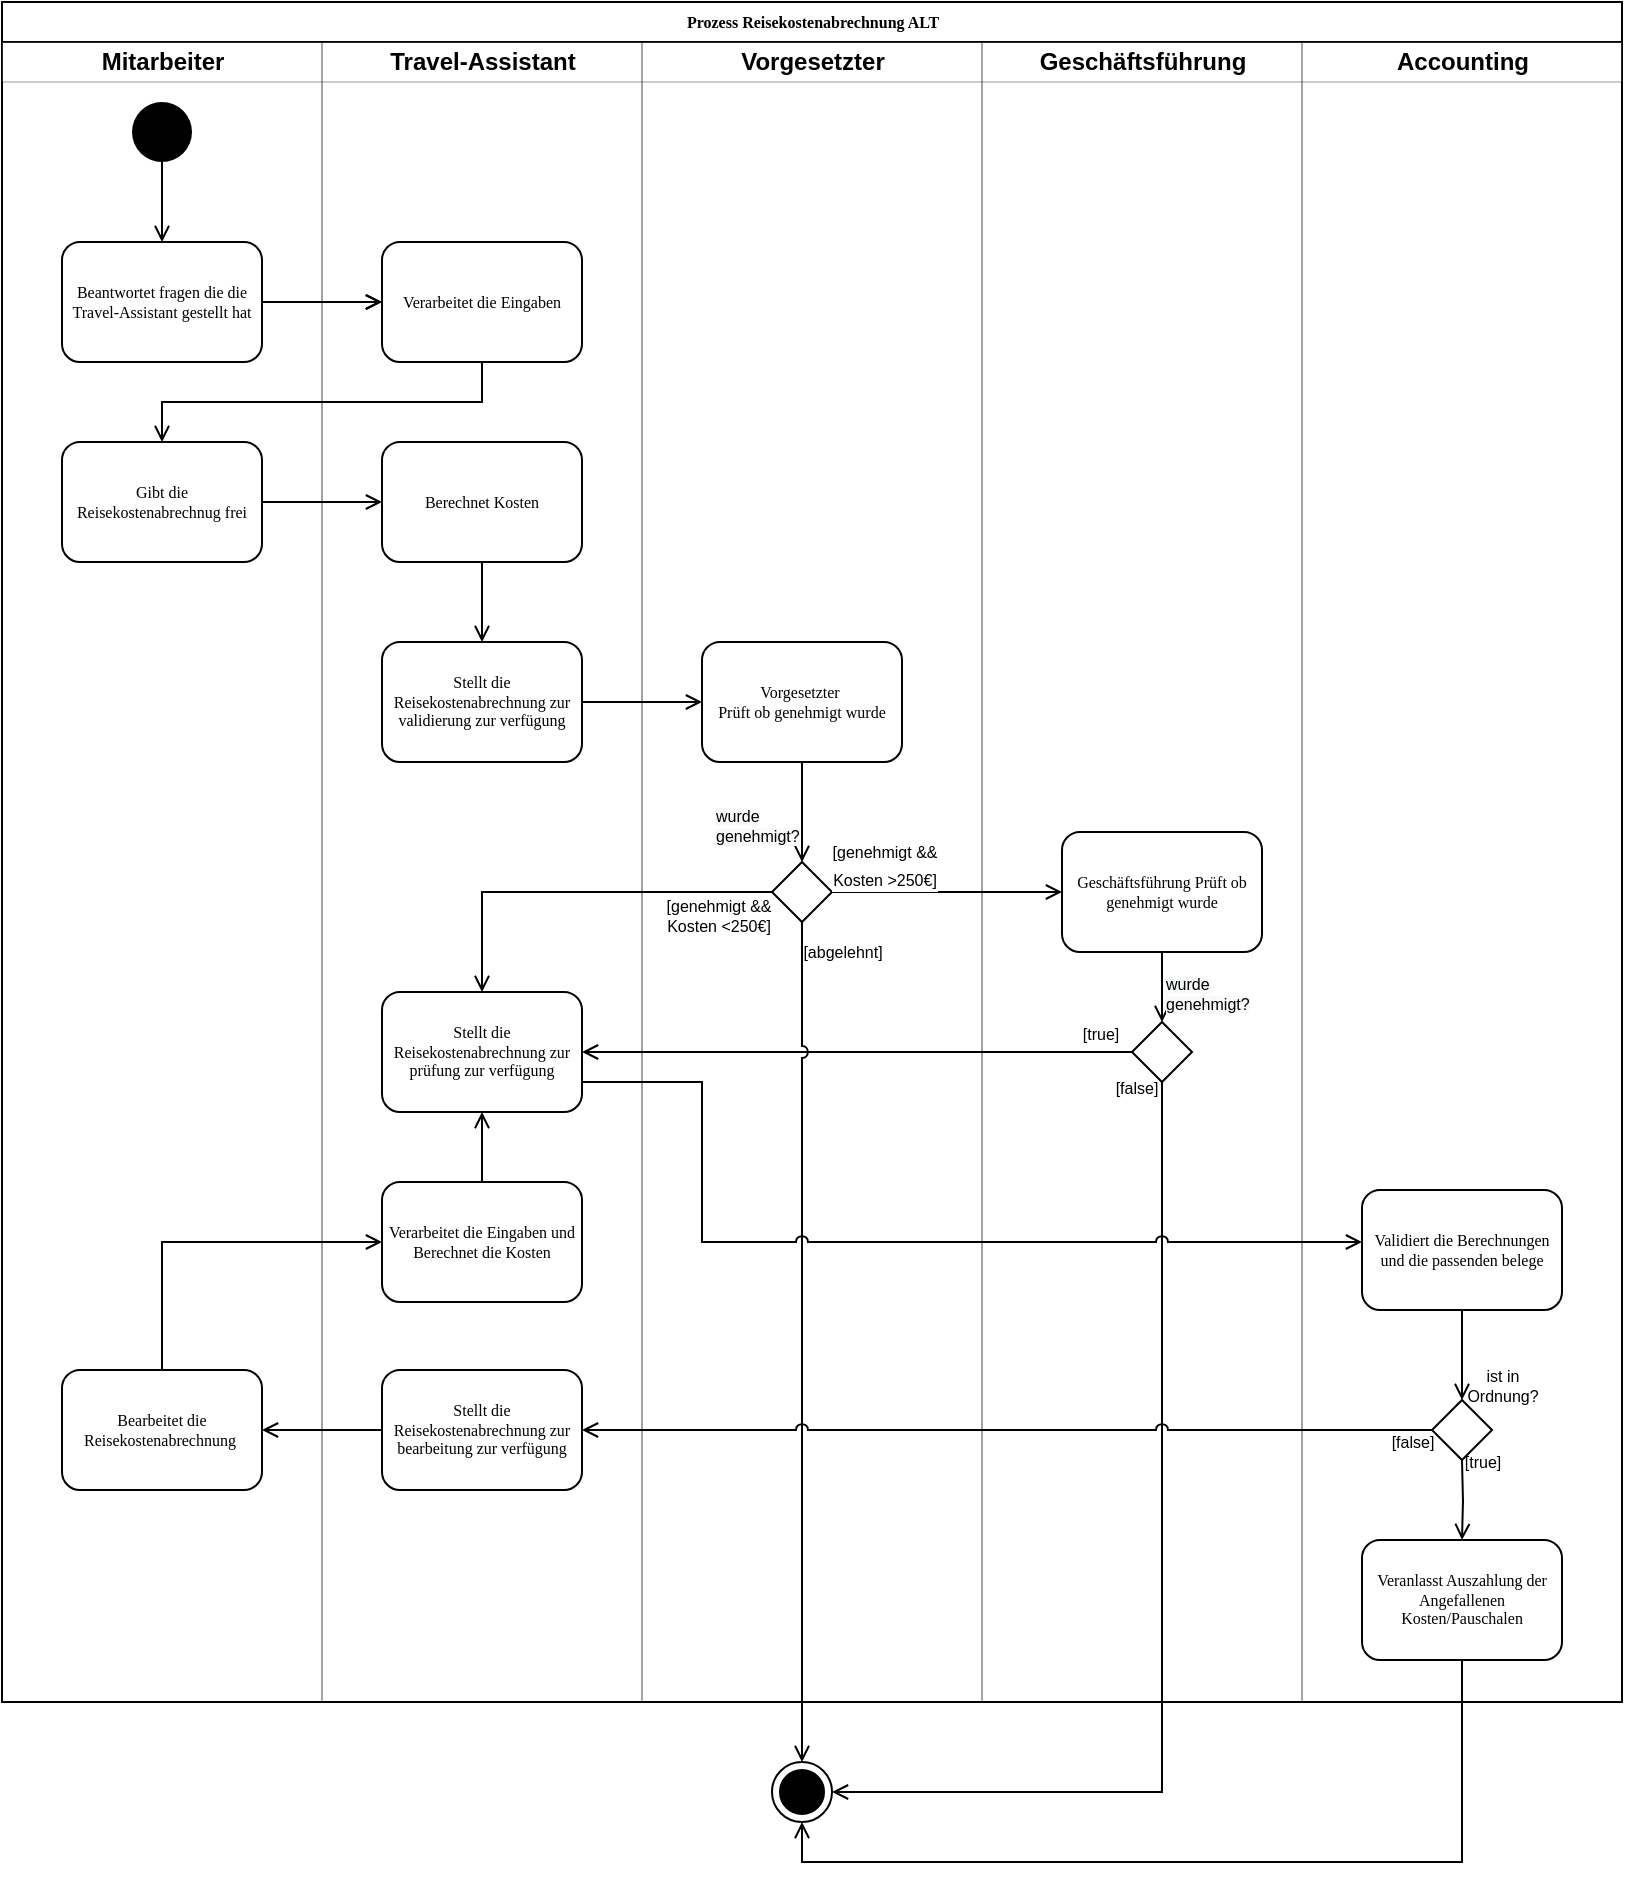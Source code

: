 <mxfile version="20.3.0" type="device"><diagram id="XIKgXBn1cxnNL7OfUn4l" name="Seite-1"><mxGraphModel dx="813" dy="494" grid="1" gridSize="10" guides="1" tooltips="1" connect="1" arrows="1" fold="1" page="1" pageScale="1" pageWidth="827" pageHeight="1169" math="0" shadow="0"><root><mxCell id="0"/><mxCell id="1" parent="0"/><mxCell id="qf7hmMrt70AMotRclEJy-63" value="Prozess Reisekostenabrechnung ALT" style="swimlane;html=1;childLayout=stackLayout;startSize=20;rounded=0;shadow=0;labelBackgroundColor=none;strokeWidth=1;fontFamily=Verdana;fontSize=8;align=center;" vertex="1" parent="1"><mxGeometry width="810" height="850" as="geometry"/></mxCell><mxCell id="qf7hmMrt70AMotRclEJy-64" value="Mitarbeiter" style="swimlane;html=1;startSize=20;opacity=20;" vertex="1" parent="qf7hmMrt70AMotRclEJy-63"><mxGeometry y="20" width="160" height="830" as="geometry"/></mxCell><mxCell id="qf7hmMrt70AMotRclEJy-65" value="Beantwortet fragen die die Travel-Assistant gestellt hat" style="rounded=1;whiteSpace=wrap;html=1;shadow=0;labelBackgroundColor=none;strokeWidth=1;fontFamily=Verdana;fontSize=8;align=center;" vertex="1" parent="qf7hmMrt70AMotRclEJy-64"><mxGeometry x="30" y="100" width="100" height="60" as="geometry"/></mxCell><mxCell id="qf7hmMrt70AMotRclEJy-133" style="edgeStyle=orthogonalEdgeStyle;rounded=0;orthogonalLoop=1;jettySize=auto;html=1;endArrow=open;endFill=0;" edge="1" parent="qf7hmMrt70AMotRclEJy-64" source="qf7hmMrt70AMotRclEJy-67" target="qf7hmMrt70AMotRclEJy-65"><mxGeometry relative="1" as="geometry"/></mxCell><mxCell id="qf7hmMrt70AMotRclEJy-67" value="" style="ellipse;fillColor=#000000;strokeColor=none;" vertex="1" parent="qf7hmMrt70AMotRclEJy-64"><mxGeometry x="65" y="30" width="30" height="30" as="geometry"/></mxCell><mxCell id="qf7hmMrt70AMotRclEJy-126" value="Gibt die Reisekostenabrechnug frei" style="rounded=1;whiteSpace=wrap;html=1;shadow=0;labelBackgroundColor=none;strokeWidth=1;fontFamily=Verdana;fontSize=8;align=center;" vertex="1" parent="qf7hmMrt70AMotRclEJy-64"><mxGeometry x="30" y="200" width="100" height="60" as="geometry"/></mxCell><mxCell id="qf7hmMrt70AMotRclEJy-168" value="Bearbeitet die Reisekostenabrechnung&amp;nbsp;" style="rounded=1;whiteSpace=wrap;html=1;shadow=0;labelBackgroundColor=none;strokeWidth=1;fontFamily=Verdana;fontSize=8;align=center;" vertex="1" parent="qf7hmMrt70AMotRclEJy-64"><mxGeometry x="30" y="664" width="100" height="60" as="geometry"/></mxCell><mxCell id="qf7hmMrt70AMotRclEJy-72" style="edgeStyle=orthogonalEdgeStyle;rounded=1;html=1;labelBackgroundColor=none;startArrow=none;startFill=0;startSize=5;endArrow=classicThin;endFill=1;endSize=5;jettySize=auto;orthogonalLoop=1;strokeWidth=1;fontFamily=Verdana;fontSize=8" edge="1" parent="qf7hmMrt70AMotRclEJy-63"><mxGeometry relative="1" as="geometry"><mxPoint x="670" y="450" as="targetPoint"/></mxGeometry></mxCell><mxCell id="qf7hmMrt70AMotRclEJy-73" value="Travel-Assistant" style="swimlane;html=1;startSize=20;opacity=20;" vertex="1" parent="qf7hmMrt70AMotRclEJy-63"><mxGeometry x="160" y="20" width="160" height="830" as="geometry"/></mxCell><mxCell id="qf7hmMrt70AMotRclEJy-75" value="Verarbeitet die Eingaben" style="rounded=1;whiteSpace=wrap;html=1;shadow=0;labelBackgroundColor=none;strokeWidth=1;fontFamily=Verdana;fontSize=8;align=center;" vertex="1" parent="qf7hmMrt70AMotRclEJy-73"><mxGeometry x="30" y="100" width="100" height="60" as="geometry"/></mxCell><mxCell id="qf7hmMrt70AMotRclEJy-144" style="edgeStyle=orthogonalEdgeStyle;rounded=0;orthogonalLoop=1;jettySize=auto;html=1;fontSize=8;endArrow=open;endFill=0;" edge="1" parent="qf7hmMrt70AMotRclEJy-73" source="qf7hmMrt70AMotRclEJy-127" target="qf7hmMrt70AMotRclEJy-142"><mxGeometry relative="1" as="geometry"/></mxCell><mxCell id="qf7hmMrt70AMotRclEJy-127" value="Berechnet Kosten" style="rounded=1;whiteSpace=wrap;html=1;shadow=0;labelBackgroundColor=none;strokeWidth=1;fontFamily=Verdana;fontSize=8;align=center;" vertex="1" parent="qf7hmMrt70AMotRclEJy-73"><mxGeometry x="30" y="200" width="100" height="60" as="geometry"/></mxCell><mxCell id="qf7hmMrt70AMotRclEJy-142" value="Stellt die Reisekostenabrechnung zur validierung zur verfügung" style="rounded=1;whiteSpace=wrap;html=1;shadow=0;labelBackgroundColor=none;strokeWidth=1;fontFamily=Verdana;fontSize=8;align=center;" vertex="1" parent="qf7hmMrt70AMotRclEJy-73"><mxGeometry x="30" y="300" width="100" height="60" as="geometry"/></mxCell><mxCell id="qf7hmMrt70AMotRclEJy-167" value="Stellt die Reisekostenabrechnung zur bearbeitung zur verfügung" style="rounded=1;whiteSpace=wrap;html=1;shadow=0;labelBackgroundColor=none;strokeWidth=1;fontFamily=Verdana;fontSize=8;align=center;" vertex="1" parent="qf7hmMrt70AMotRclEJy-73"><mxGeometry x="30" y="664" width="100" height="60" as="geometry"/></mxCell><mxCell id="qf7hmMrt70AMotRclEJy-170" value="Stellt die Reisekostenabrechnung zur prüfung zur verfügung" style="rounded=1;whiteSpace=wrap;html=1;shadow=0;labelBackgroundColor=none;strokeWidth=1;fontFamily=Verdana;fontSize=8;align=center;" vertex="1" parent="qf7hmMrt70AMotRclEJy-73"><mxGeometry x="30" y="475" width="100" height="60" as="geometry"/></mxCell><mxCell id="qf7hmMrt70AMotRclEJy-179" style="edgeStyle=orthogonalEdgeStyle;rounded=0;jumpStyle=arc;orthogonalLoop=1;jettySize=auto;html=1;fontSize=8;endArrow=open;endFill=0;" edge="1" parent="qf7hmMrt70AMotRclEJy-73" source="qf7hmMrt70AMotRclEJy-178" target="qf7hmMrt70AMotRclEJy-170"><mxGeometry relative="1" as="geometry"/></mxCell><mxCell id="qf7hmMrt70AMotRclEJy-178" value="Verarbeitet die Eingaben und Berechnet die Kosten" style="rounded=1;whiteSpace=wrap;html=1;shadow=0;labelBackgroundColor=none;strokeWidth=1;fontFamily=Verdana;fontSize=8;align=center;" vertex="1" parent="qf7hmMrt70AMotRclEJy-73"><mxGeometry x="30" y="570" width="100" height="60" as="geometry"/></mxCell><mxCell id="qf7hmMrt70AMotRclEJy-78" value="Vorgesetzter" style="swimlane;html=1;startSize=20;opacity=20;" vertex="1" parent="qf7hmMrt70AMotRclEJy-63"><mxGeometry x="320" y="20" width="170" height="830" as="geometry"/></mxCell><mxCell id="qf7hmMrt70AMotRclEJy-79" style="edgeStyle=orthogonalEdgeStyle;rounded=1;html=1;labelBackgroundColor=none;startArrow=none;startFill=0;startSize=5;endArrow=classicThin;endFill=1;endSize=5;jettySize=auto;orthogonalLoop=1;strokeWidth=1;fontFamily=Verdana;fontSize=8" edge="1" parent="qf7hmMrt70AMotRclEJy-78"><mxGeometry relative="1" as="geometry"><mxPoint x="80" y="240" as="targetPoint"/></mxGeometry></mxCell><mxCell id="qf7hmMrt70AMotRclEJy-136" style="edgeStyle=orthogonalEdgeStyle;rounded=0;orthogonalLoop=1;jettySize=auto;html=1;endArrow=open;endFill=0;" edge="1" parent="qf7hmMrt70AMotRclEJy-78" source="qf7hmMrt70AMotRclEJy-134" target="qf7hmMrt70AMotRclEJy-130"><mxGeometry relative="1" as="geometry"/></mxCell><mxCell id="qf7hmMrt70AMotRclEJy-134" value="Vorgesetzter&amp;nbsp;&lt;br&gt;Prüft ob genehmigt wurde" style="rounded=1;whiteSpace=wrap;html=1;shadow=0;labelBackgroundColor=none;strokeWidth=1;fontFamily=Verdana;fontSize=8;align=center;" vertex="1" parent="qf7hmMrt70AMotRclEJy-78"><mxGeometry x="30" y="300" width="100" height="60" as="geometry"/></mxCell><mxCell id="qf7hmMrt70AMotRclEJy-130" value="" style="rhombus;" vertex="1" parent="qf7hmMrt70AMotRclEJy-78"><mxGeometry x="65" y="410" width="30" height="30" as="geometry"/></mxCell><mxCell id="qf7hmMrt70AMotRclEJy-161" value="&lt;span style=&quot;color: rgb(0, 0, 0); font-family: Arial; font-size: 8px; font-style: normal; font-variant-ligatures: normal; font-variant-caps: normal; font-weight: 400; letter-spacing: normal; orphans: 2; text-align: center; text-indent: 0px; text-transform: none; widows: 2; word-spacing: 0px; -webkit-text-stroke-width: 0px; background-color: rgb(248, 249, 250); text-decoration-thickness: initial; text-decoration-style: initial; text-decoration-color: initial; float: none; display: inline !important;&quot;&gt;wurde&lt;/span&gt;&lt;br style=&quot;color: rgb(0, 0, 0); font-family: Arial; font-size: 8px; font-style: normal; font-variant-ligatures: normal; font-variant-caps: normal; font-weight: 400; letter-spacing: normal; orphans: 2; text-align: center; text-indent: 0px; text-transform: none; widows: 2; word-spacing: 0px; -webkit-text-stroke-width: 0px; background-color: rgb(248, 249, 250); text-decoration-thickness: initial; text-decoration-style: initial; text-decoration-color: initial;&quot;&gt;&lt;span style=&quot;color: rgb(0, 0, 0); font-family: Arial; font-size: 8px; font-style: normal; font-variant-ligatures: normal; font-variant-caps: normal; font-weight: 400; letter-spacing: normal; orphans: 2; text-align: center; text-indent: 0px; text-transform: none; widows: 2; word-spacing: 0px; -webkit-text-stroke-width: 0px; background-color: rgb(248, 249, 250); text-decoration-thickness: initial; text-decoration-style: initial; text-decoration-color: initial; float: none; display: inline !important;&quot;&gt;genehmigt?&lt;/span&gt;" style="text;whiteSpace=wrap;html=1;fontSize=8;" vertex="1" parent="qf7hmMrt70AMotRclEJy-78"><mxGeometry x="35" y="376" width="80" height="40" as="geometry"/></mxCell><mxCell id="qf7hmMrt70AMotRclEJy-84" value="Geschäftsführung" style="swimlane;html=1;startSize=20;opacity=20;" vertex="1" parent="qf7hmMrt70AMotRclEJy-63"><mxGeometry x="490" y="20" width="160" height="830" as="geometry"/></mxCell><mxCell id="qf7hmMrt70AMotRclEJy-85" style="edgeStyle=orthogonalEdgeStyle;rounded=1;html=1;labelBackgroundColor=none;startArrow=none;startFill=0;startSize=5;endArrow=classicThin;endFill=1;endSize=5;jettySize=auto;orthogonalLoop=1;strokeColor=#000000;strokeWidth=1;fontFamily=Verdana;fontSize=8;fontColor=#000000;" edge="1" parent="qf7hmMrt70AMotRclEJy-84"><mxGeometry relative="1" as="geometry"><mxPoint x="80" y="320" as="targetPoint"/></mxGeometry></mxCell><mxCell id="qf7hmMrt70AMotRclEJy-86" style="edgeStyle=orthogonalEdgeStyle;rounded=1;html=1;labelBackgroundColor=none;startArrow=none;startFill=0;startSize=5;endArrow=classicThin;endFill=1;endSize=5;jettySize=auto;orthogonalLoop=1;strokeWidth=1;fontFamily=Verdana;fontSize=8" edge="1" parent="qf7hmMrt70AMotRclEJy-84"><mxGeometry relative="1" as="geometry"><mxPoint x="80" y="400" as="targetPoint"/></mxGeometry></mxCell><mxCell id="qf7hmMrt70AMotRclEJy-154" style="edgeStyle=orthogonalEdgeStyle;rounded=0;orthogonalLoop=1;jettySize=auto;html=1;fontSize=8;endArrow=open;endFill=0;" edge="1" parent="qf7hmMrt70AMotRclEJy-84" source="qf7hmMrt70AMotRclEJy-138" target="qf7hmMrt70AMotRclEJy-153"><mxGeometry relative="1" as="geometry"/></mxCell><mxCell id="qf7hmMrt70AMotRclEJy-138" value="Geschäftsführung Prüft ob genehmigt wurde" style="rounded=1;whiteSpace=wrap;html=1;shadow=0;labelBackgroundColor=none;strokeWidth=1;fontFamily=Verdana;fontSize=8;align=center;" vertex="1" parent="qf7hmMrt70AMotRclEJy-84"><mxGeometry x="40" y="395" width="100" height="60" as="geometry"/></mxCell><mxCell id="qf7hmMrt70AMotRclEJy-153" value="" style="rhombus;" vertex="1" parent="qf7hmMrt70AMotRclEJy-84"><mxGeometry x="75" y="490" width="30" height="30" as="geometry"/></mxCell><mxCell id="qf7hmMrt70AMotRclEJy-162" value="&lt;span style=&quot;color: rgb(0, 0, 0); font-family: Arial; font-size: 8px; font-style: normal; font-variant-ligatures: normal; font-variant-caps: normal; font-weight: 400; letter-spacing: normal; orphans: 2; text-align: center; text-indent: 0px; text-transform: none; widows: 2; word-spacing: 0px; -webkit-text-stroke-width: 0px; background-color: rgb(248, 249, 250); text-decoration-thickness: initial; text-decoration-style: initial; text-decoration-color: initial; float: none; display: inline !important;&quot;&gt;wurde&lt;/span&gt;&lt;br style=&quot;color: rgb(0, 0, 0); font-family: Arial; font-size: 8px; font-style: normal; font-variant-ligatures: normal; font-variant-caps: normal; font-weight: 400; letter-spacing: normal; orphans: 2; text-align: center; text-indent: 0px; text-transform: none; widows: 2; word-spacing: 0px; -webkit-text-stroke-width: 0px; background-color: rgb(248, 249, 250); text-decoration-thickness: initial; text-decoration-style: initial; text-decoration-color: initial;&quot;&gt;&lt;span style=&quot;color: rgb(0, 0, 0); font-family: Arial; font-size: 8px; font-style: normal; font-variant-ligatures: normal; font-variant-caps: normal; font-weight: 400; letter-spacing: normal; orphans: 2; text-align: center; text-indent: 0px; text-transform: none; widows: 2; word-spacing: 0px; -webkit-text-stroke-width: 0px; background-color: rgb(248, 249, 250); text-decoration-thickness: initial; text-decoration-style: initial; text-decoration-color: initial; float: none; display: inline !important;&quot;&gt;genehmigt?&lt;/span&gt;" style="text;whiteSpace=wrap;html=1;fontSize=8;" vertex="1" parent="qf7hmMrt70AMotRclEJy-84"><mxGeometry x="90" y="460" width="80" height="40" as="geometry"/></mxCell><mxCell id="qf7hmMrt70AMotRclEJy-91" value="Accounting" style="swimlane;html=1;startSize=20;opacity=20;" vertex="1" parent="qf7hmMrt70AMotRclEJy-63"><mxGeometry x="650" y="20" width="160" height="830" as="geometry"/></mxCell><mxCell id="qf7hmMrt70AMotRclEJy-92" style="edgeStyle=orthogonalEdgeStyle;rounded=1;html=1;labelBackgroundColor=none;startArrow=none;startFill=0;startSize=5;endArrow=classicThin;endFill=1;endSize=5;jettySize=auto;orthogonalLoop=1;strokeWidth=1;fontFamily=Verdana;fontSize=8" edge="1" parent="qf7hmMrt70AMotRclEJy-91"><mxGeometry relative="1" as="geometry"><mxPoint x="80" y="480" as="targetPoint"/></mxGeometry></mxCell><mxCell id="qf7hmMrt70AMotRclEJy-93" style="edgeStyle=orthogonalEdgeStyle;rounded=1;html=1;labelBackgroundColor=none;startArrow=none;startFill=0;startSize=5;endArrow=classicThin;endFill=1;endSize=5;jettySize=auto;orthogonalLoop=1;strokeWidth=1;fontFamily=Verdana;fontSize=8" edge="1" parent="qf7hmMrt70AMotRclEJy-91"><mxGeometry relative="1" as="geometry"><mxPoint x="80" y="560" as="targetPoint"/></mxGeometry></mxCell><mxCell id="qf7hmMrt70AMotRclEJy-101" style="edgeStyle=orthogonalEdgeStyle;rounded=0;orthogonalLoop=1;jettySize=auto;html=1;fontSize=8;endArrow=open;endFill=0;" edge="1" parent="qf7hmMrt70AMotRclEJy-63" source="qf7hmMrt70AMotRclEJy-65" target="qf7hmMrt70AMotRclEJy-75"><mxGeometry relative="1" as="geometry"/></mxCell><mxCell id="qf7hmMrt70AMotRclEJy-74" style="edgeStyle=orthogonalEdgeStyle;rounded=0;orthogonalLoop=1;jettySize=auto;html=1;fontSize=8;endArrow=open;endFill=0;" edge="1" parent="qf7hmMrt70AMotRclEJy-63" source="qf7hmMrt70AMotRclEJy-75" target="qf7hmMrt70AMotRclEJy-126"><mxGeometry relative="1" as="geometry"><mxPoint x="240" y="220.0" as="targetPoint"/><Array as="points"><mxPoint x="240" y="200"/><mxPoint x="80" y="200"/></Array></mxGeometry></mxCell><mxCell id="qf7hmMrt70AMotRclEJy-128" style="edgeStyle=orthogonalEdgeStyle;rounded=0;orthogonalLoop=1;jettySize=auto;html=1;endArrow=open;endFill=0;" edge="1" parent="qf7hmMrt70AMotRclEJy-63" source="qf7hmMrt70AMotRclEJy-126" target="qf7hmMrt70AMotRclEJy-127"><mxGeometry relative="1" as="geometry"/></mxCell><mxCell id="qf7hmMrt70AMotRclEJy-135" style="edgeStyle=orthogonalEdgeStyle;rounded=0;orthogonalLoop=1;jettySize=auto;html=1;endArrow=open;endFill=0;" edge="1" parent="qf7hmMrt70AMotRclEJy-63" source="qf7hmMrt70AMotRclEJy-142" target="qf7hmMrt70AMotRclEJy-134"><mxGeometry relative="1" as="geometry"/></mxCell><mxCell id="qf7hmMrt70AMotRclEJy-139" style="edgeStyle=orthogonalEdgeStyle;rounded=0;orthogonalLoop=1;jettySize=auto;html=1;endArrow=open;endFill=0;" edge="1" parent="qf7hmMrt70AMotRclEJy-63" source="qf7hmMrt70AMotRclEJy-130" target="qf7hmMrt70AMotRclEJy-138"><mxGeometry relative="1" as="geometry"><Array as="points"><mxPoint x="570" y="445"/></Array></mxGeometry></mxCell><mxCell id="qf7hmMrt70AMotRclEJy-141" value="&lt;span style=&quot;font-size: 8px;&quot;&gt;[genehmigt &amp;amp;&amp;amp;&lt;br&gt;Kosten &amp;gt;250€]&lt;/span&gt;" style="edgeLabel;html=1;align=center;verticalAlign=middle;resizable=0;points=[];fontSize=11;" vertex="1" connectable="0" parent="qf7hmMrt70AMotRclEJy-139"><mxGeometry x="-0.192" y="-2" relative="1" as="geometry"><mxPoint x="-21" y="-16" as="offset"/></mxGeometry></mxCell><mxCell id="qf7hmMrt70AMotRclEJy-149" style="edgeStyle=orthogonalEdgeStyle;rounded=0;orthogonalLoop=1;jettySize=auto;html=1;fontSize=8;endArrow=open;endFill=0;" edge="1" parent="qf7hmMrt70AMotRclEJy-63" source="qf7hmMrt70AMotRclEJy-130" target="qf7hmMrt70AMotRclEJy-170"><mxGeometry relative="1" as="geometry"/></mxCell><mxCell id="qf7hmMrt70AMotRclEJy-150" value="[genehmigt &amp;amp;&amp;amp;&lt;br&gt;Kosten &amp;lt;250€]" style="edgeLabel;html=1;align=center;verticalAlign=middle;resizable=0;points=[];fontSize=8;" vertex="1" connectable="0" parent="qf7hmMrt70AMotRclEJy-149"><mxGeometry x="-0.254" y="-1" relative="1" as="geometry"><mxPoint x="45" y="13" as="offset"/></mxGeometry></mxCell><mxCell id="qf7hmMrt70AMotRclEJy-155" style="edgeStyle=orthogonalEdgeStyle;rounded=0;orthogonalLoop=1;jettySize=auto;html=1;fontSize=8;endArrow=open;endFill=0;jumpStyle=arc;" edge="1" parent="qf7hmMrt70AMotRclEJy-63" source="qf7hmMrt70AMotRclEJy-153" target="qf7hmMrt70AMotRclEJy-170"><mxGeometry relative="1" as="geometry"><Array as="points"><mxPoint x="260" y="525"/></Array></mxGeometry></mxCell><mxCell id="qf7hmMrt70AMotRclEJy-156" value="[true]" style="edgeLabel;html=1;align=center;verticalAlign=middle;resizable=0;points=[];fontSize=8;" vertex="1" connectable="0" parent="qf7hmMrt70AMotRclEJy-155"><mxGeometry x="-0.692" y="2" relative="1" as="geometry"><mxPoint x="26" y="-11" as="offset"/></mxGeometry></mxCell><mxCell id="qf7hmMrt70AMotRclEJy-174" style="edgeStyle=orthogonalEdgeStyle;rounded=0;jumpStyle=arc;orthogonalLoop=1;jettySize=auto;html=1;fontSize=8;endArrow=open;endFill=0;" edge="1" parent="qf7hmMrt70AMotRclEJy-63" source="qf7hmMrt70AMotRclEJy-167" target="qf7hmMrt70AMotRclEJy-168"><mxGeometry relative="1" as="geometry"/></mxCell><mxCell id="qf7hmMrt70AMotRclEJy-175" style="edgeStyle=orthogonalEdgeStyle;rounded=0;jumpStyle=arc;orthogonalLoop=1;jettySize=auto;html=1;fontSize=8;endArrow=open;endFill=0;" edge="1" parent="qf7hmMrt70AMotRclEJy-63" source="qf7hmMrt70AMotRclEJy-168" target="qf7hmMrt70AMotRclEJy-178"><mxGeometry relative="1" as="geometry"><Array as="points"><mxPoint x="80" y="620"/></Array></mxGeometry></mxCell><mxCell id="qf7hmMrt70AMotRclEJy-119" value="" style="ellipse;html=1;shape=endState;fillColor=strokeColor;fontSize=8;" vertex="1" parent="1"><mxGeometry x="385" y="880" width="30" height="30" as="geometry"/></mxCell><mxCell id="qf7hmMrt70AMotRclEJy-123" style="edgeStyle=orthogonalEdgeStyle;rounded=0;orthogonalLoop=1;jettySize=auto;html=1;fontSize=8;endArrow=open;endFill=0;jumpStyle=arc;jumpSize=8;" edge="1" parent="1"><mxGeometry relative="1" as="geometry"><mxPoint x="130" y="150" as="sourcePoint"/><mxPoint x="190" y="150" as="targetPoint"/></mxGeometry></mxCell><mxCell id="qf7hmMrt70AMotRclEJy-151" style="edgeStyle=orthogonalEdgeStyle;rounded=0;orthogonalLoop=1;jettySize=auto;html=1;fontSize=8;endArrow=open;endFill=0;jumpStyle=arc;" edge="1" parent="1" source="qf7hmMrt70AMotRclEJy-130" target="qf7hmMrt70AMotRclEJy-119"><mxGeometry relative="1" as="geometry"><mxPoint x="380" y="860" as="targetPoint"/><Array as="points"><mxPoint x="400" y="670"/><mxPoint x="400" y="670"/></Array></mxGeometry></mxCell><mxCell id="qf7hmMrt70AMotRclEJy-152" value="[abgelehnt]" style="edgeLabel;html=1;align=center;verticalAlign=middle;resizable=0;points=[];fontSize=8;" vertex="1" connectable="0" parent="qf7hmMrt70AMotRclEJy-151"><mxGeometry x="-0.663" y="3" relative="1" as="geometry"><mxPoint x="17" y="-56" as="offset"/></mxGeometry></mxCell><mxCell id="qf7hmMrt70AMotRclEJy-157" style="edgeStyle=orthogonalEdgeStyle;rounded=0;orthogonalLoop=1;jettySize=auto;html=1;fontSize=8;endArrow=open;endFill=0;" edge="1" parent="1" source="qf7hmMrt70AMotRclEJy-153" target="qf7hmMrt70AMotRclEJy-119"><mxGeometry relative="1" as="geometry"><Array as="points"><mxPoint x="580" y="895"/></Array></mxGeometry></mxCell><mxCell id="qf7hmMrt70AMotRclEJy-158" value="[false]" style="edgeLabel;html=1;align=center;verticalAlign=middle;resizable=0;points=[];fontSize=8;" vertex="1" connectable="0" parent="qf7hmMrt70AMotRclEJy-157"><mxGeometry x="-0.648" y="2" relative="1" as="geometry"><mxPoint x="-15" y="-89" as="offset"/></mxGeometry></mxCell><mxCell id="qf7hmMrt70AMotRclEJy-166" style="edgeStyle=orthogonalEdgeStyle;rounded=0;orthogonalLoop=1;jettySize=auto;html=1;fontSize=8;endArrow=open;endFill=0;" edge="1" parent="1" source="qf7hmMrt70AMotRclEJy-164" target="qf7hmMrt70AMotRclEJy-119"><mxGeometry relative="1" as="geometry"><Array as="points"><mxPoint x="730" y="930"/><mxPoint x="400" y="930"/></Array></mxGeometry></mxCell><mxCell id="qf7hmMrt70AMotRclEJy-148" value="Validiert die Berechnungen und die passenden belege" style="rounded=1;whiteSpace=wrap;html=1;shadow=0;labelBackgroundColor=none;strokeWidth=1;fontFamily=Verdana;fontSize=8;align=center;" vertex="1" parent="1"><mxGeometry x="680" y="594" width="100" height="60" as="geometry"/></mxCell><mxCell id="qf7hmMrt70AMotRclEJy-163" value="&lt;font face=&quot;Arial&quot;&gt;ist in&lt;br&gt;Ordnung?&lt;/font&gt;" style="text;html=1;align=center;verticalAlign=middle;resizable=0;points=[];autosize=1;strokeColor=none;fillColor=none;fontSize=8;spacing=1;" vertex="1" parent="1"><mxGeometry x="720" y="677" width="60" height="30" as="geometry"/></mxCell><mxCell id="qf7hmMrt70AMotRclEJy-173" style="edgeStyle=orthogonalEdgeStyle;rounded=0;jumpStyle=arc;orthogonalLoop=1;jettySize=auto;html=1;fontSize=8;endArrow=open;endFill=0;" edge="1" parent="1" source="qf7hmMrt70AMotRclEJy-159" target="qf7hmMrt70AMotRclEJy-167"><mxGeometry relative="1" as="geometry"/></mxCell><mxCell id="qf7hmMrt70AMotRclEJy-176" value="[false]" style="edgeLabel;html=1;align=center;verticalAlign=middle;resizable=0;points=[];fontSize=8;" vertex="1" connectable="0" parent="qf7hmMrt70AMotRclEJy-173"><mxGeometry x="-0.796" y="3" relative="1" as="geometry"><mxPoint x="33" y="3" as="offset"/></mxGeometry></mxCell><mxCell id="qf7hmMrt70AMotRclEJy-177" value="[true]" style="edgeStyle=orthogonalEdgeStyle;rounded=0;jumpStyle=arc;orthogonalLoop=1;jettySize=auto;html=1;fontSize=8;endArrow=open;endFill=0;" edge="1" parent="1"><mxGeometry x="-0.95" y="10" relative="1" as="geometry"><mxPoint x="730" y="729" as="sourcePoint"/><mxPoint x="730" y="769.0" as="targetPoint"/><mxPoint as="offset"/></mxGeometry></mxCell><mxCell id="qf7hmMrt70AMotRclEJy-159" value="" style="rhombus;" vertex="1" parent="1"><mxGeometry x="715" y="699" width="30" height="30" as="geometry"/></mxCell><mxCell id="qf7hmMrt70AMotRclEJy-164" value="Veranlasst Auszahlung der Angefallenen Kosten/Pauschalen" style="rounded=1;whiteSpace=wrap;html=1;shadow=0;labelBackgroundColor=none;strokeWidth=1;fontFamily=Verdana;fontSize=8;align=center;" vertex="1" parent="1"><mxGeometry x="680" y="769" width="100" height="60" as="geometry"/></mxCell><mxCell id="qf7hmMrt70AMotRclEJy-160" style="edgeStyle=orthogonalEdgeStyle;rounded=0;orthogonalLoop=1;jettySize=auto;html=1;entryX=0.5;entryY=0;entryDx=0;entryDy=0;fontSize=8;endArrow=open;endFill=0;" edge="1" parent="1" source="qf7hmMrt70AMotRclEJy-148" target="qf7hmMrt70AMotRclEJy-159"><mxGeometry relative="1" as="geometry"/></mxCell><mxCell id="qf7hmMrt70AMotRclEJy-172" style="edgeStyle=orthogonalEdgeStyle;rounded=0;jumpStyle=arc;orthogonalLoop=1;jettySize=auto;html=1;fontSize=8;endArrow=open;endFill=0;" edge="1" parent="1" source="qf7hmMrt70AMotRclEJy-170" target="qf7hmMrt70AMotRclEJy-148"><mxGeometry relative="1" as="geometry"><Array as="points"><mxPoint x="350" y="540"/><mxPoint x="350" y="620"/></Array></mxGeometry></mxCell></root></mxGraphModel></diagram></mxfile>